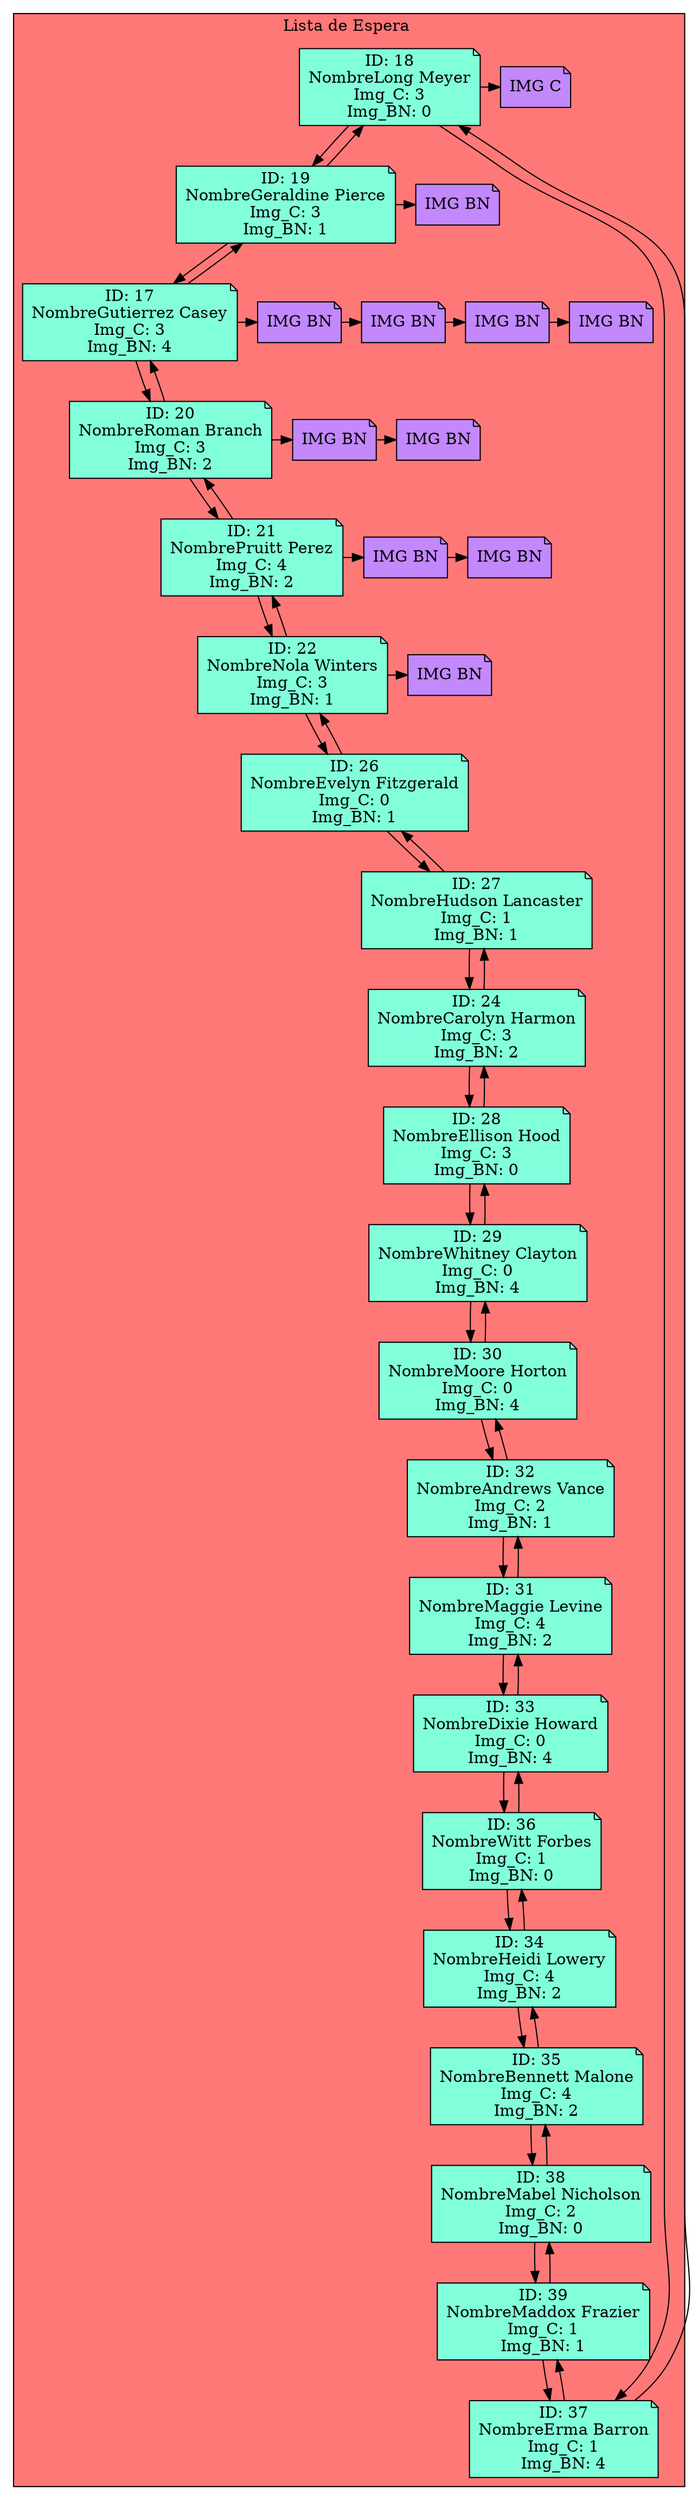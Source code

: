 digraph L {
node[shape=note fillcolor="#A181FF" style =filled]
subgraph cluster_p{
    label= "Lista de Espera "
    bgcolor = "#FF7878"
Nodo891093184[label="ID: 18
NombreLong Meyer
Img_C: 3
Img_BN: 0",fillcolor="#81FFDA"]
Nodo1550207152[label="ID: 19
NombreGeraldine Pierce
Img_C: 3
Img_BN: 1",fillcolor="#81FFDA"]
Nodo1223867739[label="ID: 17
NombreGutierrez Casey
Img_C: 3
Img_BN: 4",fillcolor="#81FFDA"]
Nodo2073621255[label="ID: 20
NombreRoman Branch
Img_C: 3
Img_BN: 2",fillcolor="#81FFDA"]
Nodo1092572064[label="ID: 21
NombrePruitt Perez
Img_C: 4
Img_BN: 2",fillcolor="#81FFDA"]
Nodo728885526[label="ID: 22
NombreNola Winters
Img_C: 3
Img_BN: 1",fillcolor="#81FFDA"]
Nodo1083021083[label="ID: 26
NombreEvelyn Fitzgerald
Img_C: 0
Img_BN: 1",fillcolor="#81FFDA"]
Nodo1423561005[label="ID: 27
NombreHudson Lancaster
Img_C: 1
Img_BN: 1",fillcolor="#81FFDA"]
Nodo943870983[label="ID: 24
NombreCarolyn Harmon
Img_C: 3
Img_BN: 2",fillcolor="#81FFDA"]
Nodo135640095[label="ID: 28
NombreEllison Hood
Img_C: 3
Img_BN: 0",fillcolor="#81FFDA"]
Nodo109228794[label="ID: 29
NombreWhitney Clayton
Img_C: 0
Img_BN: 4",fillcolor="#81FFDA"]
Nodo1052195003[label="ID: 30
NombreMoore Horton
Img_C: 0
Img_BN: 4",fillcolor="#81FFDA"]
Nodo2125238280[label="ID: 32
NombreAndrews Vance
Img_C: 2
Img_BN: 1",fillcolor="#81FFDA"]
Nodo2030538903[label="ID: 31
NombreMaggie Levine
Img_C: 4
Img_BN: 2",fillcolor="#81FFDA"]
Nodo471579726[label="ID: 33
NombreDixie Howard
Img_C: 0
Img_BN: 4",fillcolor="#81FFDA"]
Nodo978508707[label="ID: 36
NombreWitt Forbes
Img_C: 1
Img_BN: 0",fillcolor="#81FFDA"]
Nodo593687897[label="ID: 34
NombreHeidi Lowery
Img_C: 4
Img_BN: 2",fillcolor="#81FFDA"]
Nodo131206411[label="ID: 35
NombreBennett Malone
Img_C: 4
Img_BN: 2",fillcolor="#81FFDA"]
Nodo2012330741[label="ID: 38
NombreMabel Nicholson
Img_C: 2
Img_BN: 0",fillcolor="#81FFDA"]
Nodo1136768342[label="ID: 39
NombreMaddox Frazier
Img_C: 1
Img_BN: 1",fillcolor="#81FFDA"]
Nodo1484673893[label="ID: 37
NombreErma Barron
Img_C: 1
Img_BN: 4",fillcolor="#81FFDA"]

Nodo891093184 -> Nodo1550207152

Nodo1550207152 -> Nodo891093184
Nodo891093184->Nodo89109318411111
Nodo89109318411111[label="IMG C",fillcolor="#C388FC"]
{rank=same;Nodo891093184,Nodo89109318411111}
Nodo1550207152 -> Nodo1223867739

Nodo1223867739 -> Nodo1550207152
Nodo1550207152->Nodo155020715200001
Nodo155020715200001[label="IMG BN",fillcolor="#C388FC"]
{rank=same;Nodo1550207152,Nodo155020715200001}
Nodo1223867739 -> Nodo2073621255

Nodo2073621255 -> Nodo1223867739
Nodo1223867739->Nodo122386773900001
Nodo122386773900001[label="IMG BN",fillcolor="#C388FC"]Nodo122386773900001->Nodo122386773900002
Nodo122386773900002[label="IMG BN",fillcolor="#C388FC"]Nodo122386773900002->Nodo122386773900003
Nodo122386773900003[label="IMG BN",fillcolor="#C388FC"]Nodo122386773900003->Nodo122386773900004
Nodo122386773900004[label="IMG BN",fillcolor="#C388FC"]
{rank=same;Nodo1223867739,Nodo122386773900001,Nodo122386773900002,Nodo122386773900003,Nodo122386773900004}
Nodo2073621255 -> Nodo1092572064

Nodo1092572064 -> Nodo2073621255
Nodo2073621255->Nodo207362125500001
Nodo207362125500001[label="IMG BN",fillcolor="#C388FC"]Nodo207362125500001->Nodo207362125500002
Nodo207362125500002[label="IMG BN",fillcolor="#C388FC"]
{rank=same;Nodo2073621255,Nodo207362125500001,Nodo207362125500002}
Nodo1092572064 -> Nodo728885526

Nodo728885526 -> Nodo1092572064
Nodo1092572064->Nodo109257206400001
Nodo109257206400001[label="IMG BN",fillcolor="#C388FC"]Nodo109257206400001->Nodo109257206400002
Nodo109257206400002[label="IMG BN",fillcolor="#C388FC"]
{rank=same;Nodo1092572064,Nodo109257206400001,Nodo109257206400002}
Nodo728885526 -> Nodo1083021083

Nodo1083021083 -> Nodo728885526
Nodo728885526->Nodo72888552600001
Nodo72888552600001[label="IMG BN",fillcolor="#C388FC"]
{rank=same;Nodo728885526,Nodo72888552600001}
Nodo1083021083 -> Nodo1423561005

Nodo1423561005 -> Nodo1083021083

{rank=same;Nodo1083021083}
Nodo1423561005 -> Nodo943870983

Nodo943870983 -> Nodo1423561005

{rank=same;Nodo1423561005}
Nodo943870983 -> Nodo135640095

Nodo135640095 -> Nodo943870983

{rank=same;Nodo943870983}
Nodo135640095 -> Nodo109228794

Nodo109228794 -> Nodo135640095

{rank=same;Nodo135640095}
Nodo109228794 -> Nodo1052195003

Nodo1052195003 -> Nodo109228794

{rank=same;Nodo109228794}
Nodo1052195003 -> Nodo2125238280

Nodo2125238280 -> Nodo1052195003

{rank=same;Nodo1052195003}
Nodo2125238280 -> Nodo2030538903

Nodo2030538903 -> Nodo2125238280

{rank=same;Nodo2125238280}
Nodo2030538903 -> Nodo471579726

Nodo471579726 -> Nodo2030538903

{rank=same;Nodo2030538903}
Nodo471579726 -> Nodo978508707

Nodo978508707 -> Nodo471579726

{rank=same;Nodo471579726}
Nodo978508707 -> Nodo593687897

Nodo593687897 -> Nodo978508707

{rank=same;Nodo978508707}
Nodo593687897 -> Nodo131206411

Nodo131206411 -> Nodo593687897

{rank=same;Nodo593687897}
Nodo131206411 -> Nodo2012330741

Nodo2012330741 -> Nodo131206411

{rank=same;Nodo131206411}
Nodo2012330741 -> Nodo1136768342

Nodo1136768342 -> Nodo2012330741

{rank=same;Nodo2012330741}
Nodo1136768342 -> Nodo1484673893

Nodo1484673893 -> Nodo1136768342

{rank=same;Nodo1136768342}
Nodo1484673893 -> Nodo891093184

Nodo891093184 -> Nodo1484673893

{rank=same;Nodo1484673893}}}